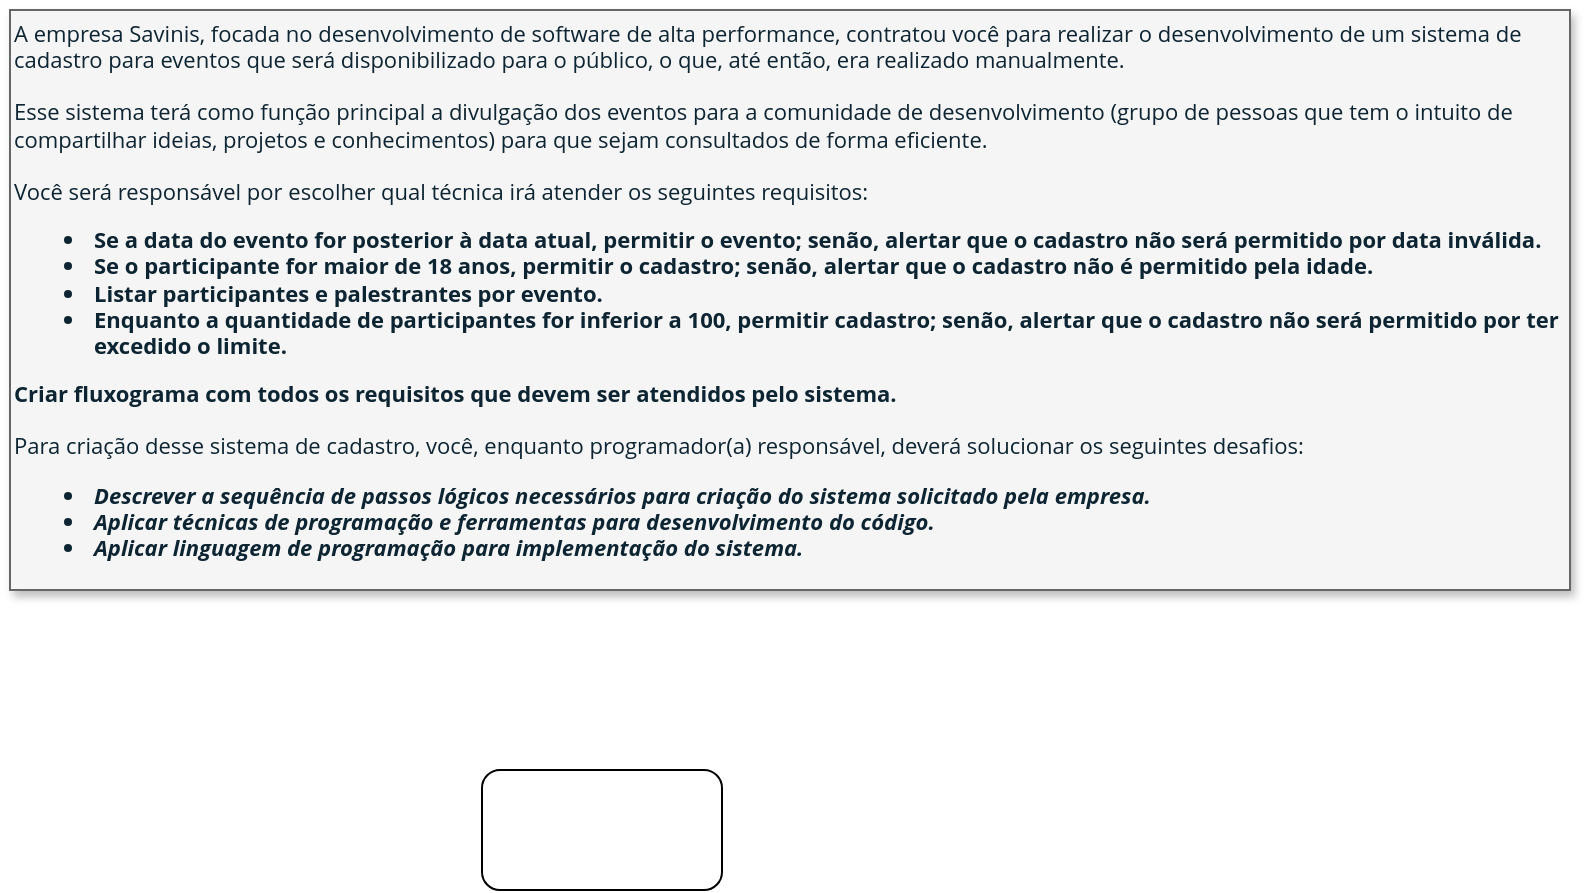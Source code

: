 <mxfile version="15.8.6" type="github">
  <diagram id="NY1AUPs4rRsYDSzFZGUB" name="Page-1">
    <mxGraphModel dx="1422" dy="794" grid="1" gridSize="10" guides="1" tooltips="1" connect="1" arrows="1" fold="1" page="1" pageScale="1" pageWidth="827" pageHeight="1169" math="0" shadow="0">
      <root>
        <mxCell id="0" />
        <mxCell id="1" parent="0" />
        <mxCell id="57-doGeO_3iZ0Xec1Uku-1" value="" style="rounded=1;whiteSpace=wrap;html=1;" vertex="1" parent="1">
          <mxGeometry x="260" y="390" width="120" height="60" as="geometry" />
        </mxCell>
        <mxCell id="57-doGeO_3iZ0Xec1Uku-2" value="&lt;div style=&quot;box-sizing: border-box ; color: rgb(13 , 37 , 50) ; font-family: &amp;#34;open sans hebrew&amp;#34; , &amp;#34;open sans&amp;#34; , sans-serif ; font-size: 11px&quot;&gt;&lt;font style=&quot;font-size: 11px&quot;&gt;A empresa Savinis, focada no desenvolvimento de software de alta performance, contratou você para realizar o desenvolvimento de um sistema de cadastro para eventos que será disponibilizado para o público, o que, até então, era realizado manualmente.&lt;/font&gt;&lt;/div&gt;&lt;div style=&quot;box-sizing: border-box ; color: rgb(13 , 37 , 50) ; font-family: &amp;#34;open sans hebrew&amp;#34; , &amp;#34;open sans&amp;#34; , sans-serif ; font-size: 11px&quot;&gt;&lt;font style=&quot;font-size: 11px&quot;&gt;&amp;nbsp;&lt;/font&gt;&lt;/div&gt;&lt;div style=&quot;box-sizing: border-box ; color: rgb(13 , 37 , 50) ; font-family: &amp;#34;open sans hebrew&amp;#34; , &amp;#34;open sans&amp;#34; , sans-serif ; font-size: 11px&quot;&gt;&lt;font style=&quot;font-size: 11px&quot;&gt;Esse sistema terá como função principal a divulgação dos eventos para a&amp;nbsp;comunidade de desenvolvimento (grupo de pessoas que tem o intuito de compartilhar ideias, projetos e conhecimentos) para que sejam consultados de forma eficiente.&lt;/font&gt;&lt;/div&gt;&lt;div style=&quot;box-sizing: border-box ; color: rgb(13 , 37 , 50) ; font-family: &amp;#34;open sans hebrew&amp;#34; , &amp;#34;open sans&amp;#34; , sans-serif ; font-size: 11px&quot;&gt;&lt;font style=&quot;font-size: 11px&quot;&gt;&amp;nbsp;&lt;/font&gt;&lt;/div&gt;&lt;div style=&quot;box-sizing: border-box ; color: rgb(13 , 37 , 50) ; font-family: &amp;#34;open sans hebrew&amp;#34; , &amp;#34;open sans&amp;#34; , sans-serif ; font-size: 11px&quot;&gt;&lt;font style=&quot;font-size: 11px&quot;&gt;Você será responsável por escolher qual técnica irá atender os seguintes requisitos:&lt;/font&gt;&lt;/div&gt;&lt;div style=&quot;box-sizing: border-box ; color: rgb(13 , 37 , 50) ; font-family: &amp;#34;open sans hebrew&amp;#34; , &amp;#34;open sans&amp;#34; , sans-serif ; font-size: 11px&quot;&gt;&lt;ul&gt;&lt;li&gt;&lt;span style=&quot;box-sizing: border-box ; font-weight: 700&quot;&gt;&lt;font style=&quot;font-size: 11px&quot;&gt;Se a data do evento for posterior à data atual, permitir o evento; senão, alertar que o cadastro não será permitido por data inválida.&lt;/font&gt;&lt;/span&gt;&lt;/li&gt;&lt;li&gt;&lt;font style=&quot;font-size: 11px&quot;&gt;&lt;span style=&quot;box-sizing: border-box ; font-weight: 700&quot;&gt;Se o participante for maior de 18 anos, permitir o cadastro; senão, alertar que o cadastro não é permitido pela idade.&lt;/span&gt;&lt;/font&gt;&lt;/li&gt;&lt;li&gt;&lt;font style=&quot;font-size: 11px&quot;&gt;&lt;span style=&quot;box-sizing: border-box ; font-weight: 700&quot;&gt;Listar participantes e palestrantes por evento.&lt;/span&gt;&lt;/font&gt;&lt;/li&gt;&lt;li&gt;&lt;span style=&quot;box-sizing: border-box ; font-weight: 700&quot;&gt;&lt;font style=&quot;font-size: 11px&quot;&gt;Enquanto a quantidade de participantes for inferior a 100, permitir cadastro; senão, alertar que o cadastro não será permitido por ter excedido o limite.&lt;/font&gt;&lt;/span&gt;&lt;/li&gt;&lt;/ul&gt;&lt;/div&gt;&lt;div style=&quot;box-sizing: border-box ; color: rgb(13 , 37 , 50) ; font-family: &amp;#34;open sans hebrew&amp;#34; , &amp;#34;open sans&amp;#34; , sans-serif ; font-size: 11px&quot;&gt;&lt;font style=&quot;font-size: 11px&quot;&gt;&lt;span style=&quot;box-sizing: border-box ; font-weight: 700&quot;&gt;Criar fluxograma com todos os requisitos que devem ser atendidos pelo sistema.&lt;/span&gt;&lt;/font&gt;&lt;/div&gt;&lt;div style=&quot;box-sizing: border-box ; color: rgb(13 , 37 , 50) ; font-family: &amp;#34;open sans hebrew&amp;#34; , &amp;#34;open sans&amp;#34; , sans-serif ; font-size: 11px&quot;&gt;&lt;font style=&quot;font-size: 11px&quot;&gt;&lt;br style=&quot;box-sizing: border-box&quot;&gt;Para criação desse sistema de cadastro, você, enquanto programador(a) responsável, deverá solucionar os seguintes desafios:&lt;/font&gt;&lt;/div&gt;&lt;div style=&quot;box-sizing: border-box ; color: rgb(13 , 37 , 50) ; font-family: &amp;#34;open sans hebrew&amp;#34; , &amp;#34;open sans&amp;#34; , sans-serif ; font-size: 11px&quot;&gt;&lt;ul&gt;&lt;li&gt;&lt;em style=&quot;box-sizing: border-box&quot;&gt;&lt;span style=&quot;box-sizing: border-box ; font-weight: 700&quot;&gt;&lt;font style=&quot;font-size: 11px&quot;&gt;Descrever a sequência de passos lógicos necessários para criação do sistema solicitado pela empresa.&lt;/font&gt;&lt;/span&gt;&lt;/em&gt;&lt;/li&gt;&lt;li&gt;&lt;em style=&quot;box-sizing: border-box&quot;&gt;&lt;span style=&quot;box-sizing: border-box ; font-weight: 700&quot;&gt;&lt;font style=&quot;font-size: 11px&quot;&gt;Aplicar técnicas de programação e ferramentas para desenvolvimento do código.&lt;/font&gt;&lt;/span&gt;&lt;/em&gt;&lt;/li&gt;&lt;li&gt;&lt;em style=&quot;box-sizing: border-box&quot;&gt;&lt;span style=&quot;box-sizing: border-box ; font-weight: 700&quot;&gt;&lt;font style=&quot;font-size: 11px&quot;&gt;Aplicar linguagem de programação para implementação do sistema.&lt;/font&gt;&lt;/span&gt;&lt;/em&gt;&lt;/li&gt;&lt;/ul&gt;&lt;/div&gt;" style="text;html=1;strokeColor=#666666;fillColor=#f5f5f5;align=left;verticalAlign=middle;whiteSpace=wrap;rounded=0;fontColor=#333333;shadow=1;glass=0;perimeterSpacing=10;" vertex="1" parent="1">
          <mxGeometry x="24" y="10" width="780" height="290" as="geometry" />
        </mxCell>
      </root>
    </mxGraphModel>
  </diagram>
</mxfile>
